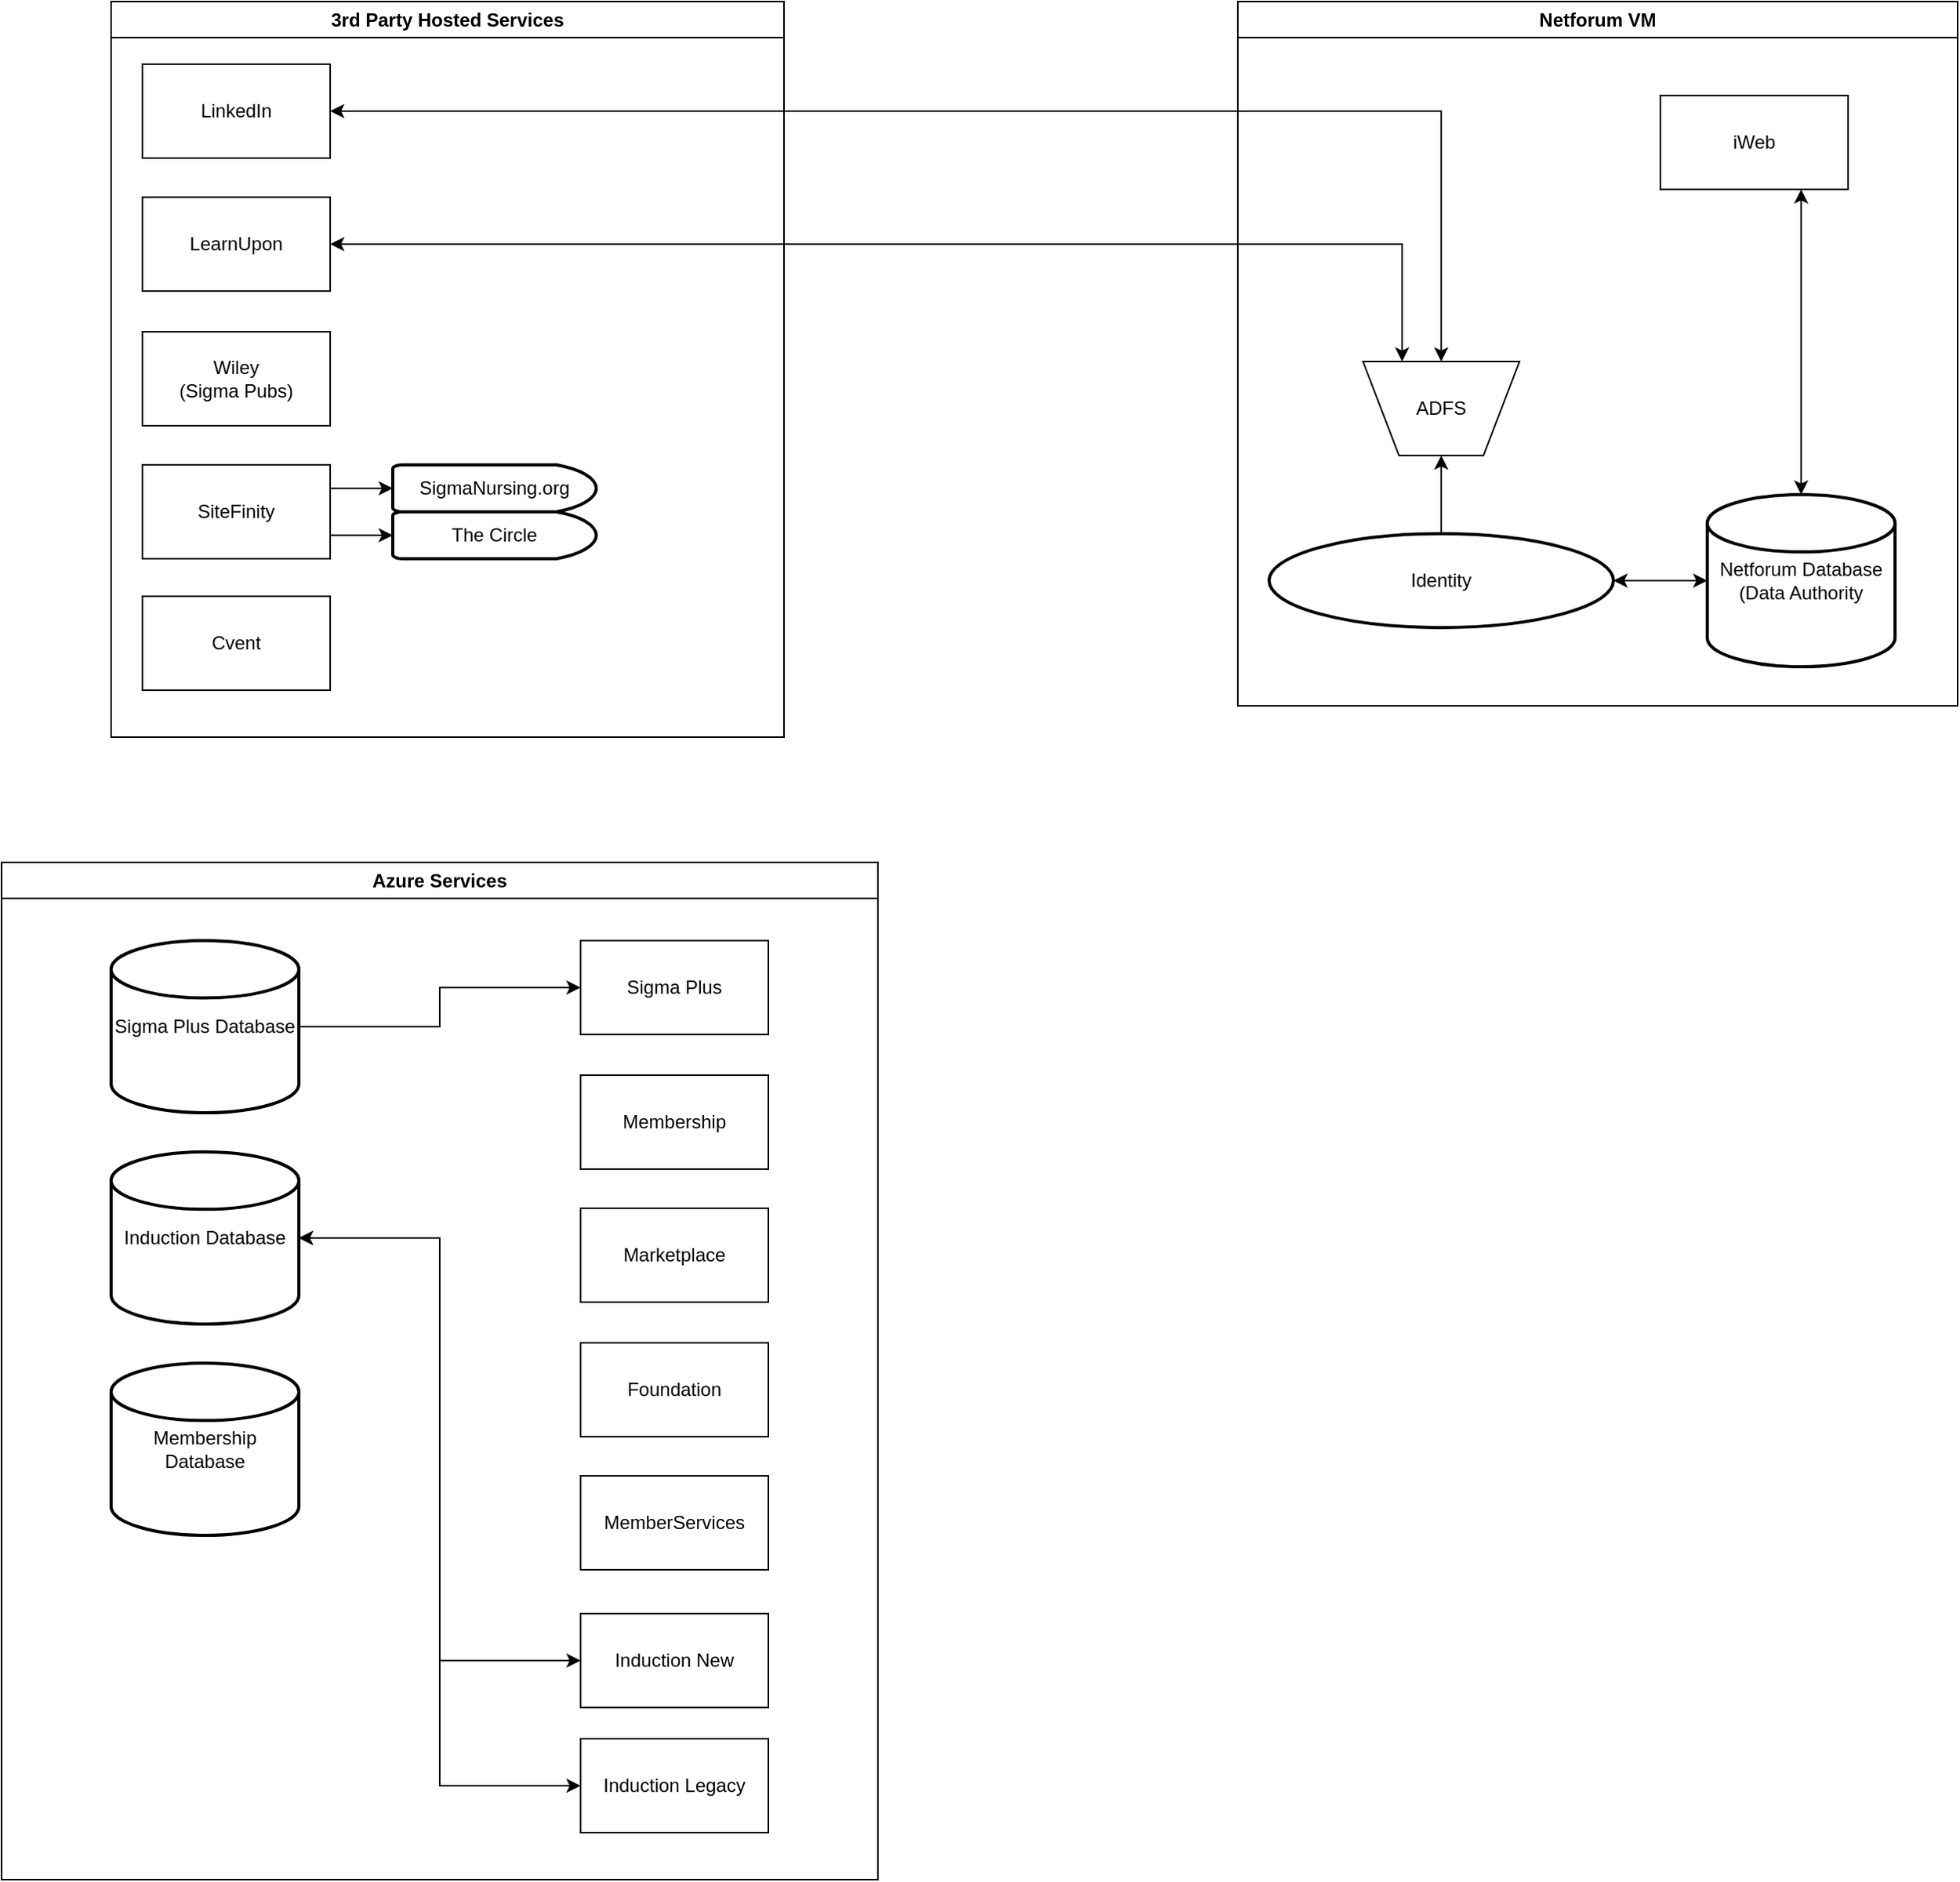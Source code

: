 <mxfile version="26.3.0">
  <diagram name="Page-1" id="iMTH0MK25sWSy7COQOy-">
    <mxGraphModel dx="2578" dy="1398" grid="1" gridSize="10" guides="1" tooltips="1" connect="1" arrows="1" fold="1" page="1" pageScale="1" pageWidth="1600" pageHeight="1200" math="0" shadow="0">
      <root>
        <mxCell id="0" />
        <mxCell id="1" parent="0" />
        <mxCell id="Ta_uI1cfc9WH9nYOTXBI-29" value="Netforum VM" style="swimlane;whiteSpace=wrap;html=1;" vertex="1" parent="1">
          <mxGeometry x="990" y="20" width="460" height="450" as="geometry">
            <mxRectangle x="990" y="70" width="110" height="30" as="alternateBounds" />
          </mxGeometry>
        </mxCell>
        <mxCell id="Ta_uI1cfc9WH9nYOTXBI-30" style="edgeStyle=orthogonalEdgeStyle;rounded=0;orthogonalLoop=1;jettySize=auto;html=1;exitX=0.5;exitY=0;exitDx=0;exitDy=0;exitPerimeter=0;entryX=0.5;entryY=1;entryDx=0;entryDy=0;" edge="1" parent="Ta_uI1cfc9WH9nYOTXBI-29" source="Ta_uI1cfc9WH9nYOTXBI-14" target="Ta_uI1cfc9WH9nYOTXBI-13">
          <mxGeometry relative="1" as="geometry" />
        </mxCell>
        <mxCell id="Ta_uI1cfc9WH9nYOTXBI-14" value="Identity" style="strokeWidth=2;html=1;shape=mxgraph.flowchart.start_1;whiteSpace=wrap;" vertex="1" parent="Ta_uI1cfc9WH9nYOTXBI-29">
          <mxGeometry x="20" y="340" width="220" height="60" as="geometry" />
        </mxCell>
        <mxCell id="Ta_uI1cfc9WH9nYOTXBI-13" value="ADFS" style="verticalLabelPosition=middle;verticalAlign=middle;html=1;shape=trapezoid;perimeter=trapezoidPerimeter;whiteSpace=wrap;size=0.23;arcSize=10;flipV=1;labelPosition=center;align=center;" vertex="1" parent="Ta_uI1cfc9WH9nYOTXBI-29">
          <mxGeometry x="80" y="230" width="100" height="60" as="geometry" />
        </mxCell>
        <mxCell id="Ta_uI1cfc9WH9nYOTXBI-34" style="edgeStyle=orthogonalEdgeStyle;rounded=0;orthogonalLoop=1;jettySize=auto;html=1;exitX=0.75;exitY=1;exitDx=0;exitDy=0;startArrow=classic;startFill=1;" edge="1" parent="Ta_uI1cfc9WH9nYOTXBI-29" source="Ta_uI1cfc9WH9nYOTXBI-15" target="Ta_uI1cfc9WH9nYOTXBI-32">
          <mxGeometry relative="1" as="geometry" />
        </mxCell>
        <mxCell id="Ta_uI1cfc9WH9nYOTXBI-15" value="iWeb" style="rounded=0;whiteSpace=wrap;html=1;" vertex="1" parent="Ta_uI1cfc9WH9nYOTXBI-29">
          <mxGeometry x="270" y="60" width="120" height="60" as="geometry" />
        </mxCell>
        <mxCell id="Ta_uI1cfc9WH9nYOTXBI-32" value="Netforum Database (Data Authority" style="strokeWidth=2;html=1;shape=mxgraph.flowchart.database;whiteSpace=wrap;" vertex="1" parent="Ta_uI1cfc9WH9nYOTXBI-29">
          <mxGeometry x="300" y="315" width="120" height="110" as="geometry" />
        </mxCell>
        <mxCell id="Ta_uI1cfc9WH9nYOTXBI-33" style="edgeStyle=orthogonalEdgeStyle;rounded=0;orthogonalLoop=1;jettySize=auto;html=1;exitX=1;exitY=0.5;exitDx=0;exitDy=0;exitPerimeter=0;entryX=0;entryY=0.5;entryDx=0;entryDy=0;entryPerimeter=0;startArrow=classic;startFill=1;" edge="1" parent="Ta_uI1cfc9WH9nYOTXBI-29" source="Ta_uI1cfc9WH9nYOTXBI-14" target="Ta_uI1cfc9WH9nYOTXBI-32">
          <mxGeometry relative="1" as="geometry" />
        </mxCell>
        <mxCell id="Ta_uI1cfc9WH9nYOTXBI-39" value="Azure Services" style="swimlane;whiteSpace=wrap;html=1;" vertex="1" parent="1">
          <mxGeometry x="200" y="570" width="560" height="650" as="geometry">
            <mxRectangle x="30" y="520" width="140" height="30" as="alternateBounds" />
          </mxGeometry>
        </mxCell>
        <mxCell id="Ta_uI1cfc9WH9nYOTXBI-56" value="Sigma Plus" style="rounded=0;whiteSpace=wrap;html=1;" vertex="1" parent="Ta_uI1cfc9WH9nYOTXBI-39">
          <mxGeometry x="370" y="50" width="120" height="60" as="geometry" />
        </mxCell>
        <mxCell id="Ta_uI1cfc9WH9nYOTXBI-57" value="MemberServices" style="rounded=0;whiteSpace=wrap;html=1;" vertex="1" parent="Ta_uI1cfc9WH9nYOTXBI-39">
          <mxGeometry x="370" y="392" width="120" height="60" as="geometry" />
        </mxCell>
        <mxCell id="Ta_uI1cfc9WH9nYOTXBI-58" value="Foundation" style="rounded=0;whiteSpace=wrap;html=1;" vertex="1" parent="Ta_uI1cfc9WH9nYOTXBI-39">
          <mxGeometry x="370" y="307" width="120" height="60" as="geometry" />
        </mxCell>
        <mxCell id="Ta_uI1cfc9WH9nYOTXBI-59" value="Marketplace" style="rounded=0;whiteSpace=wrap;html=1;" vertex="1" parent="Ta_uI1cfc9WH9nYOTXBI-39">
          <mxGeometry x="370" y="221" width="120" height="60" as="geometry" />
        </mxCell>
        <mxCell id="Ta_uI1cfc9WH9nYOTXBI-60" value="Membership" style="rounded=0;whiteSpace=wrap;html=1;" vertex="1" parent="Ta_uI1cfc9WH9nYOTXBI-39">
          <mxGeometry x="370" y="136" width="120" height="60" as="geometry" />
        </mxCell>
        <mxCell id="Ta_uI1cfc9WH9nYOTXBI-61" value="Membership Database" style="strokeWidth=2;html=1;shape=mxgraph.flowchart.database;whiteSpace=wrap;" vertex="1" parent="Ta_uI1cfc9WH9nYOTXBI-39">
          <mxGeometry x="70" y="320" width="120" height="110" as="geometry" />
        </mxCell>
        <mxCell id="Ta_uI1cfc9WH9nYOTXBI-104" style="edgeStyle=orthogonalEdgeStyle;rounded=0;orthogonalLoop=1;jettySize=auto;html=1;exitX=1;exitY=0.5;exitDx=0;exitDy=0;exitPerimeter=0;entryX=0;entryY=0.5;entryDx=0;entryDy=0;startArrow=classic;startFill=1;" edge="1" parent="Ta_uI1cfc9WH9nYOTXBI-39" source="Ta_uI1cfc9WH9nYOTXBI-62" target="Ta_uI1cfc9WH9nYOTXBI-102">
          <mxGeometry relative="1" as="geometry" />
        </mxCell>
        <mxCell id="Ta_uI1cfc9WH9nYOTXBI-107" style="edgeStyle=orthogonalEdgeStyle;rounded=0;orthogonalLoop=1;jettySize=auto;html=1;exitX=1;exitY=0.5;exitDx=0;exitDy=0;exitPerimeter=0;entryX=0;entryY=0.5;entryDx=0;entryDy=0;startArrow=classic;startFill=1;" edge="1" parent="Ta_uI1cfc9WH9nYOTXBI-39" source="Ta_uI1cfc9WH9nYOTXBI-62" target="Ta_uI1cfc9WH9nYOTXBI-101">
          <mxGeometry relative="1" as="geometry" />
        </mxCell>
        <mxCell id="Ta_uI1cfc9WH9nYOTXBI-62" value="Induction Database" style="strokeWidth=2;html=1;shape=mxgraph.flowchart.database;whiteSpace=wrap;" vertex="1" parent="Ta_uI1cfc9WH9nYOTXBI-39">
          <mxGeometry x="70" y="185" width="120" height="110" as="geometry" />
        </mxCell>
        <mxCell id="Ta_uI1cfc9WH9nYOTXBI-100" style="edgeStyle=orthogonalEdgeStyle;rounded=0;orthogonalLoop=1;jettySize=auto;html=1;exitX=1;exitY=0.5;exitDx=0;exitDy=0;exitPerimeter=0;entryX=0;entryY=0.5;entryDx=0;entryDy=0;" edge="1" parent="Ta_uI1cfc9WH9nYOTXBI-39" source="Ta_uI1cfc9WH9nYOTXBI-63" target="Ta_uI1cfc9WH9nYOTXBI-56">
          <mxGeometry relative="1" as="geometry" />
        </mxCell>
        <mxCell id="Ta_uI1cfc9WH9nYOTXBI-63" value="Sigma Plus Database" style="strokeWidth=2;html=1;shape=mxgraph.flowchart.database;whiteSpace=wrap;" vertex="1" parent="Ta_uI1cfc9WH9nYOTXBI-39">
          <mxGeometry x="70" y="50" width="120" height="110" as="geometry" />
        </mxCell>
        <mxCell id="Ta_uI1cfc9WH9nYOTXBI-102" value="Induction New" style="rounded=0;whiteSpace=wrap;html=1;" vertex="1" parent="Ta_uI1cfc9WH9nYOTXBI-39">
          <mxGeometry x="370" y="480" width="120" height="60" as="geometry" />
        </mxCell>
        <mxCell id="Ta_uI1cfc9WH9nYOTXBI-101" value="Induction Legacy" style="rounded=0;whiteSpace=wrap;html=1;" vertex="1" parent="Ta_uI1cfc9WH9nYOTXBI-39">
          <mxGeometry x="370" y="560" width="120" height="60" as="geometry" />
        </mxCell>
        <mxCell id="Ta_uI1cfc9WH9nYOTXBI-64" value="3rd Party Hosted Services" style="swimlane;whiteSpace=wrap;html=1;" vertex="1" parent="1">
          <mxGeometry x="270" y="20" width="430" height="470" as="geometry" />
        </mxCell>
        <mxCell id="Ta_uI1cfc9WH9nYOTXBI-87" value="LinkedIn" style="rounded=0;whiteSpace=wrap;html=1;" vertex="1" parent="Ta_uI1cfc9WH9nYOTXBI-64">
          <mxGeometry x="20" y="40" width="120" height="60" as="geometry" />
        </mxCell>
        <mxCell id="Ta_uI1cfc9WH9nYOTXBI-88" value="LearnUpon" style="rounded=0;whiteSpace=wrap;html=1;" vertex="1" parent="Ta_uI1cfc9WH9nYOTXBI-64">
          <mxGeometry x="20" y="125" width="120" height="60" as="geometry" />
        </mxCell>
        <mxCell id="Ta_uI1cfc9WH9nYOTXBI-89" value="Wiley&lt;br&gt;(Sigma Pubs)" style="rounded=0;whiteSpace=wrap;html=1;" vertex="1" parent="Ta_uI1cfc9WH9nYOTXBI-64">
          <mxGeometry x="20" y="211" width="120" height="60" as="geometry" />
        </mxCell>
        <mxCell id="Ta_uI1cfc9WH9nYOTXBI-90" value="Cvent" style="rounded=0;whiteSpace=wrap;html=1;" vertex="1" parent="Ta_uI1cfc9WH9nYOTXBI-64">
          <mxGeometry x="20" y="380" width="120" height="60" as="geometry" />
        </mxCell>
        <mxCell id="Ta_uI1cfc9WH9nYOTXBI-91" value="" style="group" vertex="1" connectable="0" parent="Ta_uI1cfc9WH9nYOTXBI-64">
          <mxGeometry x="20" y="296" width="290" height="60" as="geometry" />
        </mxCell>
        <mxCell id="Ta_uI1cfc9WH9nYOTXBI-92" value="SiteFinity" style="rounded=0;whiteSpace=wrap;html=1;" vertex="1" parent="Ta_uI1cfc9WH9nYOTXBI-91">
          <mxGeometry width="120" height="60" as="geometry" />
        </mxCell>
        <mxCell id="Ta_uI1cfc9WH9nYOTXBI-93" value="SigmaNursing.org" style="strokeWidth=2;html=1;shape=mxgraph.flowchart.delay;whiteSpace=wrap;" vertex="1" parent="Ta_uI1cfc9WH9nYOTXBI-91">
          <mxGeometry x="160" width="130" height="30" as="geometry" />
        </mxCell>
        <mxCell id="Ta_uI1cfc9WH9nYOTXBI-94" value="The Circle" style="strokeWidth=2;html=1;shape=mxgraph.flowchart.delay;whiteSpace=wrap;" vertex="1" parent="Ta_uI1cfc9WH9nYOTXBI-91">
          <mxGeometry x="160" y="30" width="130" height="30" as="geometry" />
        </mxCell>
        <mxCell id="Ta_uI1cfc9WH9nYOTXBI-95" style="edgeStyle=orthogonalEdgeStyle;rounded=0;orthogonalLoop=1;jettySize=auto;html=1;exitX=1;exitY=0.25;exitDx=0;exitDy=0;entryX=0;entryY=0.5;entryDx=0;entryDy=0;entryPerimeter=0;" edge="1" parent="Ta_uI1cfc9WH9nYOTXBI-91" source="Ta_uI1cfc9WH9nYOTXBI-92" target="Ta_uI1cfc9WH9nYOTXBI-93">
          <mxGeometry relative="1" as="geometry" />
        </mxCell>
        <mxCell id="Ta_uI1cfc9WH9nYOTXBI-96" style="edgeStyle=orthogonalEdgeStyle;rounded=0;orthogonalLoop=1;jettySize=auto;html=1;exitX=1;exitY=0.75;exitDx=0;exitDy=0;entryX=0;entryY=0.5;entryDx=0;entryDy=0;entryPerimeter=0;" edge="1" parent="Ta_uI1cfc9WH9nYOTXBI-91" source="Ta_uI1cfc9WH9nYOTXBI-92" target="Ta_uI1cfc9WH9nYOTXBI-94">
          <mxGeometry relative="1" as="geometry" />
        </mxCell>
        <mxCell id="Ta_uI1cfc9WH9nYOTXBI-97" style="edgeStyle=orthogonalEdgeStyle;rounded=0;orthogonalLoop=1;jettySize=auto;html=1;exitX=0.25;exitY=0;exitDx=0;exitDy=0;entryX=1;entryY=0.5;entryDx=0;entryDy=0;startArrow=classic;startFill=1;" edge="1" parent="1" target="Ta_uI1cfc9WH9nYOTXBI-88" source="Ta_uI1cfc9WH9nYOTXBI-13">
          <mxGeometry relative="1" as="geometry">
            <mxPoint x="965" y="400" as="sourcePoint" />
          </mxGeometry>
        </mxCell>
        <mxCell id="Ta_uI1cfc9WH9nYOTXBI-99" style="edgeStyle=orthogonalEdgeStyle;rounded=0;orthogonalLoop=1;jettySize=auto;html=1;exitX=1;exitY=0.5;exitDx=0;exitDy=0;entryX=0.5;entryY=0;entryDx=0;entryDy=0;startArrow=classic;startFill=1;" edge="1" parent="1" source="Ta_uI1cfc9WH9nYOTXBI-87" target="Ta_uI1cfc9WH9nYOTXBI-13">
          <mxGeometry relative="1" as="geometry" />
        </mxCell>
      </root>
    </mxGraphModel>
  </diagram>
</mxfile>
